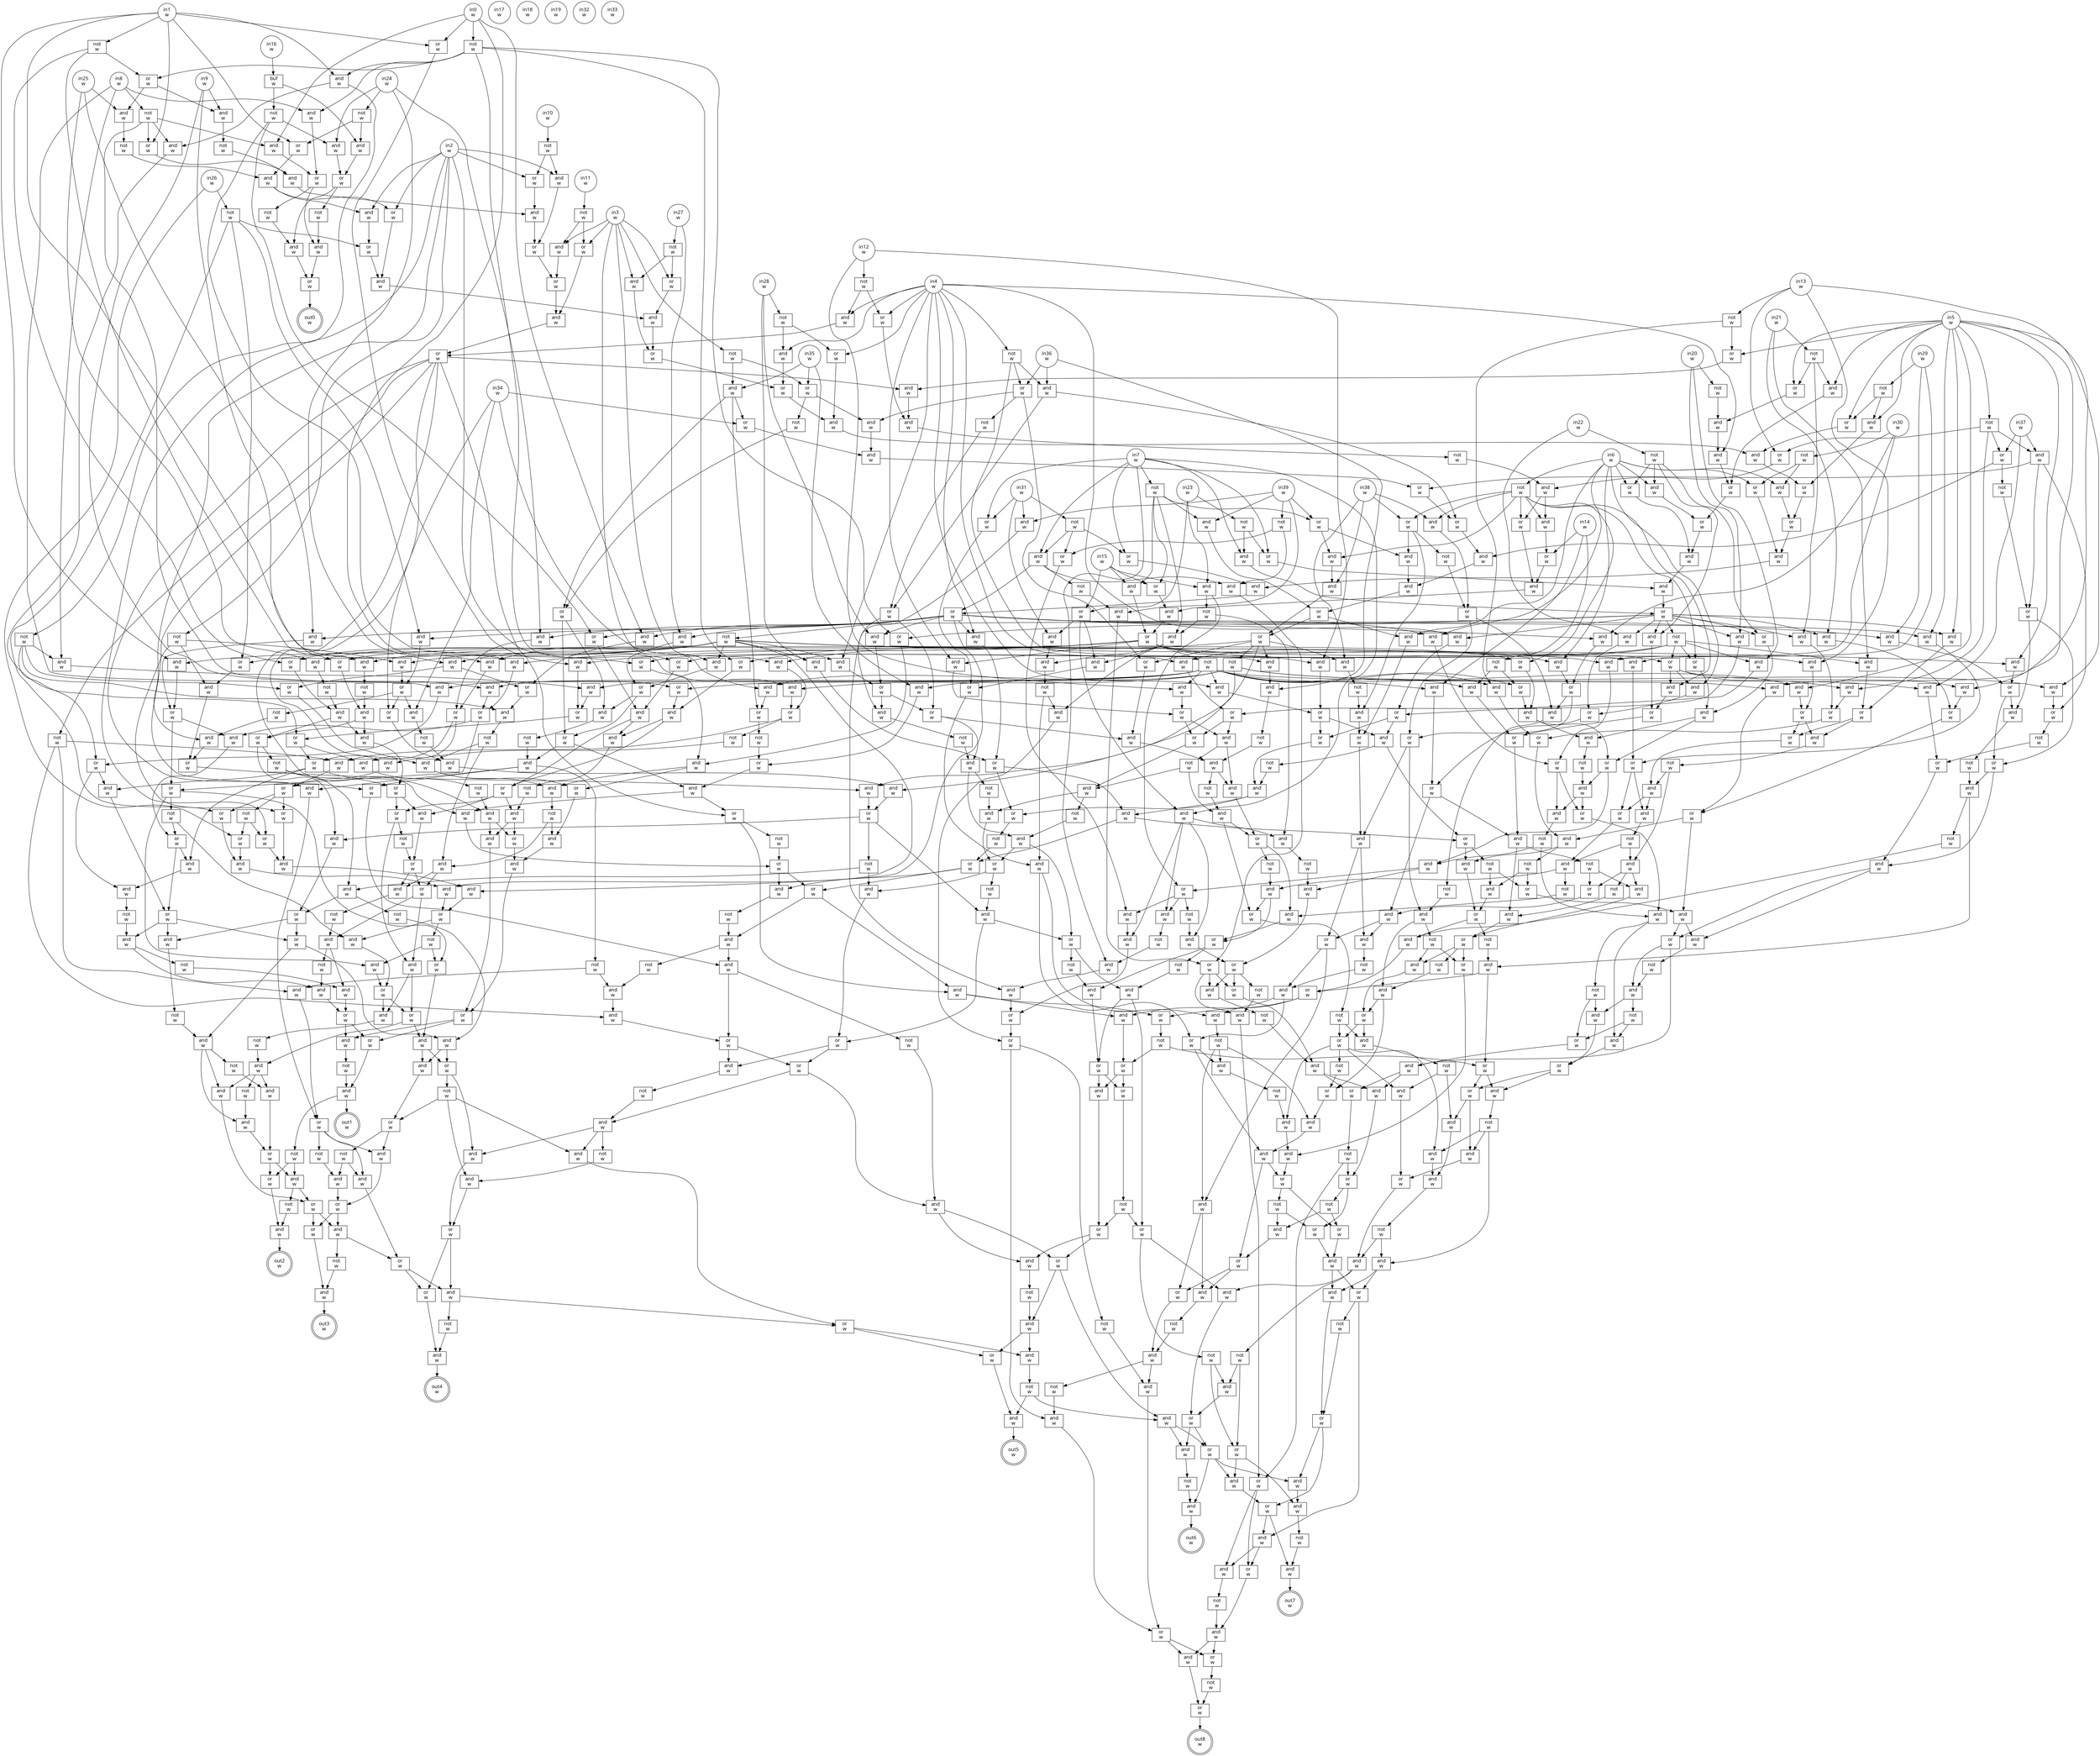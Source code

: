 digraph circuit{
	node [style = filled, fillcolor = white,shape=rect, fontname=geneva]
	g0 [label="in0\nw",shape=circle,fillcolor=white]
	g1 [label="in1\nw",shape=circle,fillcolor=white]
	g2 [label="in2\nw",shape=circle,fillcolor=white]
	g3 [label="in3\nw",shape=circle,fillcolor=white]
	g4 [label="in4\nw",shape=circle,fillcolor=white]
	g5 [label="in5\nw",shape=circle,fillcolor=white]
	g6 [label="in6\nw",shape=circle,fillcolor=white]
	g7 [label="in7\nw",shape=circle,fillcolor=white]
	g8 [label="in8\nw",shape=circle,fillcolor=white]
	g9 [label="in9\nw",shape=circle,fillcolor=white]
	g10 [label="in10\nw",shape=circle,fillcolor=white]
	g11 [label="in11\nw",shape=circle,fillcolor=white]
	g12 [label="in12\nw",shape=circle,fillcolor=white]
	g13 [label="in13\nw",shape=circle,fillcolor=white]
	g14 [label="in14\nw",shape=circle,fillcolor=white]
	g15 [label="in15\nw",shape=circle,fillcolor=white]
	g16 [label="in16\nw",shape=circle,fillcolor=white]
	g17 [label="in17\nw",shape=circle,fillcolor=white]
	g18 [label="in18\nw",shape=circle,fillcolor=white]
	g19 [label="in19\nw",shape=circle,fillcolor=white]
	g20 [label="in20\nw",shape=circle,fillcolor=white]
	g21 [label="in21\nw",shape=circle,fillcolor=white]
	g22 [label="in22\nw",shape=circle,fillcolor=white]
	g23 [label="in23\nw",shape=circle,fillcolor=white]
	g24 [label="in24\nw",shape=circle,fillcolor=white]
	g25 [label="in25\nw",shape=circle,fillcolor=white]
	g26 [label="in26\nw",shape=circle,fillcolor=white]
	g27 [label="in27\nw",shape=circle,fillcolor=white]
	g28 [label="in28\nw",shape=circle,fillcolor=white]
	g29 [label="in29\nw",shape=circle,fillcolor=white]
	g30 [label="in30\nw",shape=circle,fillcolor=white]
	g31 [label="in31\nw",shape=circle,fillcolor=white]
	g32 [label="in32\nw",shape=circle,fillcolor=white]
	g33 [label="in33\nw",shape=circle,fillcolor=white]
	g34 [label="in34\nw",shape=circle,fillcolor=white]
	g35 [label="in35\nw",shape=circle,fillcolor=white]
	g36 [label="in36\nw",shape=circle,fillcolor=white]
	g37 [label="in37\nw",shape=circle,fillcolor=white]
	g38 [label="in38\nw",shape=circle,fillcolor=white]
	g39 [label="in39\nw",shape=circle,fillcolor=white]
	g40 [label="not\nw",fillcolor=white]
	g41 [label="and\nw",fillcolor=white]
	g42 [label="not\nw",fillcolor=white]
	g43 [label="or\nw",fillcolor=white]
	g44 [label="not\nw",fillcolor=white]
	g45 [label="not\nw",fillcolor=white]
	g46 [label="not\nw",fillcolor=white]
	g47 [label="not\nw",fillcolor=white]
	g48 [label="not\nw",fillcolor=white]
	g49 [label="not\nw",fillcolor=white]
	g50 [label="not\nw",fillcolor=white]
	g51 [label="not\nw",fillcolor=white]
	g52 [label="not\nw",fillcolor=white]
	g53 [label="not\nw",fillcolor=white]
	g54 [label="buf\nw",fillcolor=white]
	g55 [label="and\nw",fillcolor=white]
	g56 [label="not\nw",fillcolor=white]
	g57 [label="and\nw",fillcolor=white]
	g58 [label="or\nw",fillcolor=white]
	g59 [label="not\nw",fillcolor=white]
	g60 [label="and\nw",fillcolor=white]
	g61 [label="not\nw",fillcolor=white]
	g62 [label="or\nw",fillcolor=white]
	g63 [label="and\nw",fillcolor=white]
	g64 [label="not\nw",fillcolor=white]
	g65 [label="not\nw",fillcolor=white]
	g66 [label="not\nw",fillcolor=white]
	g67 [label="not\nw",fillcolor=white]
	g68 [label="not\nw",fillcolor=white]
	g69 [label="not\nw",fillcolor=white]
	g70 [label="or\nw",fillcolor=white]
	g71 [label="and\nw",fillcolor=white]
	g72 [label="or\nw",fillcolor=white]
	g73 [label="and\nw",fillcolor=white]
	g74 [label="and\nw",fillcolor=white]
	g75 [label="not\nw",fillcolor=white]
	g76 [label="and\nw",fillcolor=white]
	g77 [label="or\nw",fillcolor=white]
	g78 [label="and\nw",fillcolor=white]
	g79 [label="and\nw",fillcolor=white]
	g80 [label="not\nw",fillcolor=white]
	g81 [label="or\nw",fillcolor=white]
	g82 [label="not\nw",fillcolor=white]
	g83 [label="or\nw",fillcolor=white]
	g84 [label="and\nw",fillcolor=white]
	g85 [label="or\nw",fillcolor=white]
	g86 [label="and\nw",fillcolor=white]
	g87 [label="and\nw",fillcolor=white]
	g88 [label="and\nw",fillcolor=white]
	g89 [label="not\nw",fillcolor=white]
	g90 [label="and\nw",fillcolor=white]
	g91 [label="or\nw",fillcolor=white]
	g92 [label="and\nw",fillcolor=white]
	g93 [label="and\nw",fillcolor=white]
	g94 [label="or\nw",fillcolor=white]
	g95 [label="and\nw",fillcolor=white]
	g96 [label="or\nw",fillcolor=white]
	g97 [label="and\nw",fillcolor=white]
	g98 [label="not\nw",fillcolor=white]
	g99 [label="and\nw",fillcolor=white]
	g100 [label="and\nw",fillcolor=white]
	g101 [label="or\nw",fillcolor=white]
	g102 [label="and\nw",fillcolor=white]
	g103 [label="not\nw",fillcolor=white]
	g104 [label="and\nw",fillcolor=white]
	g105 [label="or\nw",fillcolor=white]
	g106 [label="or\nw",fillcolor=white]
	g107 [label="and\nw",fillcolor=white]
	g108 [label="or\nw",fillcolor=white]
	g109 [label="and\nw",fillcolor=white]
	g110 [label="and\nw",fillcolor=white]
	g111 [label="or\nw",fillcolor=white]
	g112 [label="not\nw",fillcolor=white]
	g113 [label="or\nw",fillcolor=white]
	g114 [label="or\nw",fillcolor=white]
	g115 [label="not\nw",fillcolor=white]
	g116 [label="and\nw",fillcolor=white]
	g117 [label="or\nw",fillcolor=white]
	g118 [label="and\nw",fillcolor=white]
	g119 [label="or\nw",fillcolor=white]
	g120 [label="and\nw",fillcolor=white]
	g121 [label="or\nw",fillcolor=white]
	g122 [label="or\nw",fillcolor=white]
	g123 [label="and\nw",fillcolor=white]
	g124 [label="and\nw",fillcolor=white]
	g125 [label="or\nw",fillcolor=white]
	g126 [label="or\nw",fillcolor=white]
	g127 [label="and\nw",fillcolor=white]
	g128 [label="and\nw",fillcolor=white]
	g129 [label="and\nw",fillcolor=white]
	g130 [label="and\nw",fillcolor=white]
	g131 [label="or\nw",fillcolor=white]
	g132 [label="and\nw",fillcolor=white]
	g133 [label="and\nw",fillcolor=white]
	g134 [label="not\nw",fillcolor=white]
	g135 [label="or\nw",fillcolor=white]
	g136 [label="and\nw",fillcolor=white]
	g137 [label="and\nw",fillcolor=white]
	g138 [label="or\nw",fillcolor=white]
	g139 [label="or\nw",fillcolor=white]
	g140 [label="and\nw",fillcolor=white]
	g141 [label="or\nw",fillcolor=white]
	g142 [label="and\nw",fillcolor=white]
	g143 [label="and\nw",fillcolor=white]
	g144 [label="or\nw",fillcolor=white]
	g145 [label="and\nw",fillcolor=white]
	g146 [label="or\nw",fillcolor=white]
	g147 [label="not\nw",fillcolor=white]
	g148 [label="and\nw",fillcolor=white]
	g149 [label="or\nw",fillcolor=white]
	g150 [label="not\nw",fillcolor=white]
	g151 [label="or\nw",fillcolor=white]
	g152 [label="or\nw",fillcolor=white]
	g153 [label="and\nw",fillcolor=white]
	g154 [label="and\nw",fillcolor=white]
	g155 [label="or\nw",fillcolor=white]
	g156 [label="not\nw",fillcolor=white]
	g157 [label="or\nw",fillcolor=white]
	g158 [label="and\nw",fillcolor=white]
	g159 [label="not\nw",fillcolor=white]
	g160 [label="and\nw",fillcolor=white]
	g161 [label="or\nw",fillcolor=white]
	g162 [label="and\nw",fillcolor=white]
	g163 [label="or\nw",fillcolor=white]
	g164 [label="or\nw",fillcolor=white]
	g165 [label="and\nw",fillcolor=white]
	g166 [label="and\nw",fillcolor=white]
	g167 [label="or\nw",fillcolor=white]
	g168 [label="or\nw",fillcolor=white]
	g169 [label="and\nw",fillcolor=white]
	g170 [label="and\nw",fillcolor=white]
	g171 [label="and\nw",fillcolor=white]
	g172 [label="not\nw",fillcolor=white]
	g173 [label="or\nw",fillcolor=white]
	g174 [label="and\nw",fillcolor=white]
	g175 [label="not\nw",fillcolor=white]
	g176 [label="and\nw",fillcolor=white]
	g177 [label="not\nw",fillcolor=white]
	g178 [label="and\nw",fillcolor=white]
	g179 [label="and\nw",fillcolor=white]
	g180 [label="and\nw",fillcolor=white]
	g181 [label="and\nw",fillcolor=white]
	g182 [label="or\nw",fillcolor=white]
	g183 [label="not\nw",fillcolor=white]
	g184 [label="or\nw",fillcolor=white]
	g185 [label="and\nw",fillcolor=white]
	g186 [label="or\nw",fillcolor=white]
	g187 [label="or\nw",fillcolor=white]
	g188 [label="or\nw",fillcolor=white]
	g189 [label="not\nw",fillcolor=white]
	g190 [label="or\nw",fillcolor=white]
	g191 [label="and\nw",fillcolor=white]
	g192 [label="or\nw",fillcolor=white]
	g193 [label="and\nw",fillcolor=white]
	g194 [label="or\nw",fillcolor=white]
	g195 [label="not\nw",fillcolor=white]
	g196 [label="not\nw",fillcolor=white]
	g197 [label="or\nw",fillcolor=white]
	g198 [label="or\nw",fillcolor=white]
	g199 [label="not\nw",fillcolor=white]
	g200 [label="and\nw",fillcolor=white]
	g201 [label="or\nw",fillcolor=white]
	g202 [label="not\nw",fillcolor=white]
	g203 [label="and\nw",fillcolor=white]
	g204 [label="or\nw",fillcolor=white]
	g205 [label="and\nw",fillcolor=white]
	g206 [label="not\nw",fillcolor=white]
	g207 [label="and\nw",fillcolor=white]
	g208 [label="or\nw",fillcolor=white]
	g209 [label="or\nw",fillcolor=white]
	g210 [label="and\nw",fillcolor=white]
	g211 [label="not\nw",fillcolor=white]
	g212 [label="and\nw",fillcolor=white]
	g213 [label="and\nw",fillcolor=white]
	g214 [label="or\nw",fillcolor=white]
	g215 [label="or\nw",fillcolor=white]
	g216 [label="and\nw",fillcolor=white]
	g217 [label="or\nw",fillcolor=white]
	g218 [label="and\nw",fillcolor=white]
	g219 [label="and\nw",fillcolor=white]
	g220 [label="not\nw",fillcolor=white]
	g221 [label="and\nw",fillcolor=white]
	g222 [label="or\nw",fillcolor=white]
	g223 [label="and\nw",fillcolor=white]
	g224 [label="or\nw",fillcolor=white]
	g225 [label="and\nw",fillcolor=white]
	g226 [label="and\nw",fillcolor=white]
	g227 [label="or\nw",fillcolor=white]
	g228 [label="not\nw",fillcolor=white]
	g229 [label="or\nw",fillcolor=white]
	g230 [label="and\nw",fillcolor=white]
	g231 [label="and\nw",fillcolor=white]
	g232 [label="and\nw",fillcolor=white]
	g233 [label="and\nw",fillcolor=white]
	g234 [label="and\nw",fillcolor=white]
	g235 [label="and\nw",fillcolor=white]
	g236 [label="and\nw",fillcolor=white]
	g237 [label="or\nw",fillcolor=white]
	g238 [label="and\nw",fillcolor=white]
	g239 [label="and\nw",fillcolor=white]
	g240 [label="and\nw",fillcolor=white]
	g241 [label="and\nw",fillcolor=white]
	g242 [label="or\nw",fillcolor=white]
	g243 [label="and\nw",fillcolor=white]
	g244 [label="not\nw",fillcolor=white]
	g245 [label="or\nw",fillcolor=white]
	g246 [label="and\nw",fillcolor=white]
	g247 [label="and\nw",fillcolor=white]
	g248 [label="or\nw",fillcolor=white]
	g249 [label="and\nw",fillcolor=white]
	g250 [label="not\nw",fillcolor=white]
	g251 [label="or\nw",fillcolor=white]
	g252 [label="and\nw",fillcolor=white]
	g253 [label="not\nw",fillcolor=white]
	g254 [label="and\nw",fillcolor=white]
	g255 [label="or\nw",fillcolor=white]
	g256 [label="and\nw",fillcolor=white]
	g257 [label="not\nw",fillcolor=white]
	g258 [label="or\nw",fillcolor=white]
	g259 [label="and\nw",fillcolor=white]
	g260 [label="and\nw",fillcolor=white]
	g261 [label="or\nw",fillcolor=white]
	g262 [label="and\nw",fillcolor=white]
	g263 [label="not\nw",fillcolor=white]
	g264 [label="or\nw",fillcolor=white]
	g265 [label="and\nw",fillcolor=white]
	g266 [label="or\nw",fillcolor=white]
	g267 [label="and\nw",fillcolor=white]
	g268 [label="or\nw",fillcolor=white]
	g269 [label="or\nw",fillcolor=white]
	g270 [label="and\nw",fillcolor=white]
	g271 [label="or\nw",fillcolor=white]
	g272 [label="or\nw",fillcolor=white]
	g273 [label="and\nw",fillcolor=white]
	g274 [label="not\nw",fillcolor=white]
	g275 [label="and\nw",fillcolor=white]
	g276 [label="or\nw",fillcolor=white]
	g277 [label="or\nw",fillcolor=white]
	g278 [label="and\nw",fillcolor=white]
	g279 [label="or\nw",fillcolor=white]
	g280 [label="or\nw",fillcolor=white]
	g281 [label="and\nw",fillcolor=white]
	g282 [label="not\nw",fillcolor=white]
	g283 [label="or\nw",fillcolor=white]
	g284 [label="and\nw",fillcolor=white]
	g285 [label="or\nw",fillcolor=white]
	g286 [label="and\nw",fillcolor=white]
	g287 [label="not\nw",fillcolor=white]
	g288 [label="and\nw",fillcolor=white]
	g289 [label="and\nw",fillcolor=white]
	g290 [label="not\nw",fillcolor=white]
	g291 [label="and\nw",fillcolor=white]
	g292 [label="or\nw",fillcolor=white]
	g293 [label="or\nw",fillcolor=white]
	g294 [label="or\nw",fillcolor=white]
	g295 [label="not\nw",fillcolor=white]
	g296 [label="or\nw",fillcolor=white]
	g297 [label="and\nw",fillcolor=white]
	g298 [label="or\nw",fillcolor=white]
	g299 [label="and\nw",fillcolor=white]
	g300 [label="and\nw",fillcolor=white]
	g301 [label="not\nw",fillcolor=white]
	g302 [label="and\nw",fillcolor=white]
	g303 [label="or\nw",fillcolor=white]
	g304 [label="and\nw",fillcolor=white]
	g305 [label="or\nw",fillcolor=white]
	g306 [label="and\nw",fillcolor=white]
	g307 [label="and\nw",fillcolor=white]
	g308 [label="or\nw",fillcolor=white]
	g309 [label="or\nw",fillcolor=white]
	g310 [label="and\nw",fillcolor=white]
	g311 [label="and\nw",fillcolor=white]
	g312 [label="or\nw",fillcolor=white]
	g313 [label="or\nw",fillcolor=white]
	g314 [label="and\nw",fillcolor=white]
	g315 [label="and\nw",fillcolor=white]
	g316 [label="or\nw",fillcolor=white]
	g317 [label="not\nw",fillcolor=white]
	g318 [label="and\nw",fillcolor=white]
	g319 [label="and\nw",fillcolor=white]
	g320 [label="and\nw",fillcolor=white]
	g321 [label="or\nw",fillcolor=white]
	g322 [label="and\nw",fillcolor=white]
	g323 [label="not\nw",fillcolor=white]
	g324 [label="and\nw",fillcolor=white]
	g325 [label="or\nw",fillcolor=white]
	g326 [label="not\nw",fillcolor=white]
	g327 [label="and\nw",fillcolor=white]
	g328 [label="or\nw",fillcolor=white]
	g329 [label="and\nw",fillcolor=white]
	g330 [label="and\nw",fillcolor=white]
	g331 [label="or\nw",fillcolor=white]
	g332 [label="and\nw",fillcolor=white]
	g333 [label="and\nw",fillcolor=white]
	g334 [label="and\nw",fillcolor=white]
	g335 [label="and\nw",fillcolor=white]
	g336 [label="and\nw",fillcolor=white]
	g337 [label="and\nw",fillcolor=white]
	g338 [label="and\nw",fillcolor=white]
	g339 [label="and\nw",fillcolor=white]
	g340 [label="and\nw",fillcolor=white]
	g341 [label="or\nw",fillcolor=white]
	g342 [label="and\nw",fillcolor=white]
	g343 [label="or\nw",fillcolor=white]
	g344 [label="and\nw",fillcolor=white]
	g345 [label="or\nw",fillcolor=white]
	g346 [label="and\nw",fillcolor=white]
	g347 [label="or\nw",fillcolor=white]
	g348 [label="not\nw",fillcolor=white]
	g349 [label="or\nw",fillcolor=white]
	g350 [label="and\nw",fillcolor=white]
	g351 [label="or\nw",fillcolor=white]
	g352 [label="and\nw",fillcolor=white]
	g353 [label="not\nw",fillcolor=white]
	g354 [label="and\nw",fillcolor=white]
	g355 [label="or\nw",fillcolor=white]
	g356 [label="or\nw",fillcolor=white]
	g357 [label="and\nw",fillcolor=white]
	g358 [label="or\nw",fillcolor=white]
	g359 [label="or\nw",fillcolor=white]
	g360 [label="and\nw",fillcolor=white]
	g361 [label="not\nw",fillcolor=white]
	g362 [label="and\nw",fillcolor=white]
	g363 [label="and\nw",fillcolor=white]
	g364 [label="not\nw",fillcolor=white]
	g365 [label="and\nw",fillcolor=white]
	g366 [label="or\nw",fillcolor=white]
	g367 [label="and\nw",fillcolor=white]
	g368 [label="or\nw",fillcolor=white]
	g369 [label="and\nw",fillcolor=white]
	g370 [label="not\nw",fillcolor=white]
	g371 [label="and\nw",fillcolor=white]
	g372 [label="or\nw",fillcolor=white]
	g373 [label="not\nw",fillcolor=white]
	g374 [label="and\nw",fillcolor=white]
	g375 [label="or\nw",fillcolor=white]
	g376 [label="and\nw",fillcolor=white]
	g377 [label="not\nw",fillcolor=white]
	g378 [label="or\nw",fillcolor=white]
	g379 [label="and\nw",fillcolor=white]
	g380 [label="and\nw",fillcolor=white]
	g381 [label="or\nw",fillcolor=white]
	g382 [label="not\nw",fillcolor=white]
	g383 [label="and\nw",fillcolor=white]
	g384 [label="or\nw",fillcolor=white]
	g385 [label="not\nw",fillcolor=white]
	g386 [label="and\nw",fillcolor=white]
	g387 [label="and\nw",fillcolor=white]
	g388 [label="or\nw",fillcolor=white]
	g389 [label="not\nw",fillcolor=white]
	g390 [label="or\nw",fillcolor=white]
	g391 [label="and\nw",fillcolor=white]
	g392 [label="or\nw",fillcolor=white]
	g393 [label="and\nw",fillcolor=white]
	g394 [label="not\nw",fillcolor=white]
	g395 [label="or\nw",fillcolor=white]
	g396 [label="and\nw",fillcolor=white]
	g397 [label="and\nw",fillcolor=white]
	g398 [label="not\nw",fillcolor=white]
	g399 [label="and\nw",fillcolor=white]
	g400 [label="or\nw",fillcolor=white]
	g401 [label="and\nw",fillcolor=white]
	g402 [label="not\nw",fillcolor=white]
	g403 [label="and\nw",fillcolor=white]
	g404 [label="or\nw",fillcolor=white]
	g405 [label="or\nw",fillcolor=white]
	g406 [label="not\nw",fillcolor=white]
	g407 [label="and\nw",fillcolor=white]
	g408 [label="and\nw",fillcolor=white]
	g409 [label="and\nw",fillcolor=white]
	g410 [label="not\nw",fillcolor=white]
	g411 [label="and\nw",fillcolor=white]
	g412 [label="or\nw",fillcolor=white]
	g413 [label="not\nw",fillcolor=white]
	g414 [label="and\nw",fillcolor=white]
	g415 [label="or\nw",fillcolor=white]
	g416 [label="and\nw",fillcolor=white]
	g417 [label="or\nw",fillcolor=white]
	g418 [label="and\nw",fillcolor=white]
	g419 [label="not\nw",fillcolor=white]
	g420 [label="and\nw",fillcolor=white]
	g421 [label="or\nw",fillcolor=white]
	g422 [label="not\nw",fillcolor=white]
	g423 [label="or\nw",fillcolor=white]
	g424 [label="and\nw",fillcolor=white]
	g425 [label="or\nw",fillcolor=white]
	g426 [label="not\nw",fillcolor=white]
	g427 [label="or\nw",fillcolor=white]
	g428 [label="or\nw",fillcolor=white]
	g429 [label="and\nw",fillcolor=white]
	g430 [label="and\nw",fillcolor=white]
	g431 [label="not\nw",fillcolor=white]
	g432 [label="and\nw",fillcolor=white]
	g433 [label="and\nw",fillcolor=white]
	g434 [label="not\nw",fillcolor=white]
	g435 [label="not\nw",fillcolor=white]
	g436 [label="and\nw",fillcolor=white]
	g437 [label="and\nw",fillcolor=white]
	g438 [label="or\nw",fillcolor=white]
	g439 [label="and\nw",fillcolor=white]
	g440 [label="not\nw",fillcolor=white]
	g441 [label="or\nw",fillcolor=white]
	g442 [label="and\nw",fillcolor=white]
	g443 [label="not\nw",fillcolor=white]
	g444 [label="and\nw",fillcolor=white]
	g445 [label="and\nw",fillcolor=white]
	g446 [label="or\nw",fillcolor=white]
	g447 [label="and\nw",fillcolor=white]
	g448 [label="not\nw",fillcolor=white]
	g449 [label="and\nw",fillcolor=white]
	g450 [label="and\nw",fillcolor=white]
	g451 [label="or\nw",fillcolor=white]
	g452 [label="and\nw",fillcolor=white]
	g453 [label="not\nw",fillcolor=white]
	g454 [label="and\nw",fillcolor=white]
	g455 [label="or\nw",fillcolor=white]
	g456 [label="not\nw",fillcolor=white]
	g457 [label="or\nw",fillcolor=white]
	g458 [label="and\nw",fillcolor=white]
	g459 [label="and\nw",fillcolor=white]
	g460 [label="or\nw",fillcolor=white]
	g461 [label="not\nw",fillcolor=white]
	g462 [label="not\nw",fillcolor=white]
	g463 [label="and\nw",fillcolor=white]
	g464 [label="or\nw",fillcolor=white]
	g465 [label="and\nw",fillcolor=white]
	g466 [label="not\nw",fillcolor=white]
	g467 [label="and\nw",fillcolor=white]
	g468 [label="or\nw",fillcolor=white]
	g469 [label="and\nw",fillcolor=white]
	g470 [label="or\nw",fillcolor=white]
	g471 [label="and\nw",fillcolor=white]
	g472 [label="not\nw",fillcolor=white]
	g473 [label="or\nw",fillcolor=white]
	g474 [label="and\nw",fillcolor=white]
	g475 [label="and\nw",fillcolor=white]
	g476 [label="not\nw",fillcolor=white]
	g477 [label="and\nw",fillcolor=white]
	g478 [label="or\nw",fillcolor=white]
	g479 [label="and\nw",fillcolor=white]
	g480 [label="or\nw",fillcolor=white]
	g481 [label="not\nw",fillcolor=white]
	g482 [label="or\nw",fillcolor=white]
	g483 [label="and\nw",fillcolor=white]
	g484 [label="or\nw",fillcolor=white]
	g485 [label="not\nw",fillcolor=white]
	g486 [label="or\nw",fillcolor=white]
	g487 [label="and\nw",fillcolor=white]
	g488 [label="not\nw",fillcolor=white]
	g489 [label="or\nw",fillcolor=white]
	g490 [label="and\nw",fillcolor=white]
	g491 [label="or\nw",fillcolor=white]
	g492 [label="not\nw",fillcolor=white]
	g493 [label="or\nw",fillcolor=white]
	g494 [label="and\nw",fillcolor=white]
	g495 [label="or\nw",fillcolor=white]
	g496 [label="and\nw",fillcolor=white]
	g497 [label="not\nw",fillcolor=white]
	g498 [label="and\nw",fillcolor=white]
	g499 [label="not\nw",fillcolor=white]
	g500 [label="and\nw",fillcolor=white]
	g501 [label="or\nw",fillcolor=white]
	g502 [label="and\nw",fillcolor=white]
	g503 [label="not\nw",fillcolor=white]
	g504 [label="and\nw",fillcolor=white]
	g505 [label="and\nw",fillcolor=white]
	g506 [label="or\nw",fillcolor=white]
	g507 [label="and\nw",fillcolor=white]
	g508 [label="and\nw",fillcolor=white]
	g509 [label="and\nw",fillcolor=white]
	g510 [label="not\nw",fillcolor=white]
	g511 [label="and\nw",fillcolor=white]
	g512 [label="and\nw",fillcolor=white]
	g513 [label="or\nw",fillcolor=white]
	g514 [label="or\nw",fillcolor=white]
	g515 [label="not\nw",fillcolor=white]
	g516 [label="not\nw",fillcolor=white]
	g517 [label="and\nw",fillcolor=white]
	g518 [label="or\nw",fillcolor=white]
	g519 [label="or\nw",fillcolor=white]
	g520 [label="and\nw",fillcolor=white]
	g521 [label="not\nw",fillcolor=white]
	g522 [label="and\nw",fillcolor=white]
	g523 [label="not\nw",fillcolor=white]
	g524 [label="and\nw",fillcolor=white]
	g525 [label="or\nw",fillcolor=white]
	g526 [label="and\nw",fillcolor=white]
	g527 [label="and\nw",fillcolor=white]
	g528 [label="not\nw",fillcolor=white]
	g529 [label="and\nw",fillcolor=white]
	g530 [label="or\nw",fillcolor=white]
	g531 [label="and\nw",fillcolor=white]
	g532 [label="not\nw",fillcolor=white]
	g533 [label="or\nw",fillcolor=white]
	g534 [label="and\nw",fillcolor=white]
	g535 [label="or\nw",fillcolor=white]
	g536 [label="and\nw",fillcolor=white]
	g537 [label="or\nw",fillcolor=white]
	g538 [label="not\nw",fillcolor=white]
	g539 [label="or\nw",fillcolor=white]
	g540 [label="and\nw",fillcolor=white]
	g541 [label="or\nw",fillcolor=white]
	g542 [label="not\nw",fillcolor=white]
	g543 [label="and\nw",fillcolor=white]
	g544 [label="or\nw",fillcolor=white]
	g545 [label="and\nw",fillcolor=white]
	g546 [label="not\nw",fillcolor=white]
	g547 [label="or\nw",fillcolor=white]
	g548 [label="and\nw",fillcolor=white]
	g549 [label="and\nw",fillcolor=white]
	g550 [label="not\nw",fillcolor=white]
	g551 [label="and\nw",fillcolor=white]
	g552 [label="or\nw",fillcolor=white]
	g553 [label="or\nw",fillcolor=white]
	g554 [label="and\nw",fillcolor=white]
	g555 [label="not\nw",fillcolor=white]
	g556 [label="or\nw",fillcolor=white]
	g557 [label="and\nw",fillcolor=white]
	g558 [label="not\nw",fillcolor=white]
	g559 [label="and\nw",fillcolor=white]
	g560 [label="or\nw",fillcolor=white]
	g561 [label="and\nw",fillcolor=white]
	g562 [label="and\nw",fillcolor=white]
	g563 [label="not\nw",fillcolor=white]
	g564 [label="and\nw",fillcolor=white]
	g565 [label="and\nw",fillcolor=white]
	g566 [label="not\nw",fillcolor=white]
	g567 [label="and\nw",fillcolor=white]
	g568 [label="or\nw",fillcolor=white]
	g569 [label="or\nw",fillcolor=white]
	g570 [label="and\nw",fillcolor=white]
	g571 [label="or\nw",fillcolor=white]
	g572 [label="and\nw",fillcolor=white]
	g573 [label="or\nw",fillcolor=white]
	g574 [label="and\nw",fillcolor=white]
	g575 [label="not\nw",fillcolor=white]
	g576 [label="and\nw",fillcolor=white]
	g577 [label="or\nw",fillcolor=white]
	g578 [label="and\nw",fillcolor=white]
	g579 [label="not\nw",fillcolor=white]
	g580 [label="and\nw",fillcolor=white]
	g581 [label="and\nw",fillcolor=white]
	g582 [label="and\nw",fillcolor=white]
	g583 [label="not\nw",fillcolor=white]
	g584 [label="and\nw",fillcolor=white]
	g585 [label="and\nw",fillcolor=white]
	g586 [label="or\nw",fillcolor=white]
	g587 [label="or\nw",fillcolor=white]
	g588 [label="not\nw",fillcolor=white]
	g589 [label="or\nw",fillcolor=white]
	g590 [label="and\nw",fillcolor=white]
	g591 [label="and\nw",fillcolor=white]
	g592 [label="or\nw",fillcolor=white]
	g593 [label="not\nw",fillcolor=white]
	g594 [label="or\nw",fillcolor=white]
	g595 [label="and\nw",fillcolor=white]
	g596 [label="or\nw",fillcolor=white]
	g597 [label="and\nw",fillcolor=white]
	g598 [label="and\nw",fillcolor=white]
	g599 [label="not\nw",fillcolor=white]
	g600 [label="or\nw",fillcolor=white]
	g601 [label="and\nw",fillcolor=white]
	g602 [label="and\nw",fillcolor=white]
	g603 [label="not\nw",fillcolor=white]
	g604 [label="and\nw",fillcolor=white]
	g605 [label="or\nw",fillcolor=white]
	g606 [label="or\nw",fillcolor=white]
	g607 [label="and\nw",fillcolor=white]
	g608 [label="or\nw",fillcolor=white]
	g609 [label="and\nw",fillcolor=white]
	g610 [label="or\nw",fillcolor=white]
	g611 [label="and\nw",fillcolor=white]
	g612 [label="or\nw",fillcolor=white]
	g613 [label="not\nw",fillcolor=white]
	g614 [label="or\nw",fillcolor=white]
	g615 [label="and\nw",fillcolor=white]
	g616 [label="not\nw",fillcolor=white]
	g617 [label="and\nw",fillcolor=white]
	g618 [label="and\nw",fillcolor=white]
	g619 [label="and\nw",fillcolor=white]
	g620 [label="not\nw",fillcolor=white]
	g621 [label="and\nw",fillcolor=white]
	g622 [label="and\nw",fillcolor=white]
	g623 [label="or\nw",fillcolor=white]
	g624 [label="or\nw",fillcolor=white]
	g625 [label="and\nw",fillcolor=white]
	g626 [label="not\nw",fillcolor=white]
	g627 [label="or\nw",fillcolor=white]
	g628 [label="and\nw",fillcolor=white]
	g629 [label="and\nw",fillcolor=white]
	g630 [label="or\nw",fillcolor=white]
	g631 [label="and\nw",fillcolor=white]
	g632 [label="and\nw",fillcolor=white]
	g633 [label="not\nw",fillcolor=white]
	g634 [label="or\nw",fillcolor=white]
	g635 [label="and\nw",fillcolor=white]
	g636 [label="or\nw",fillcolor=white]
	g637 [label="and\nw",fillcolor=white]
	g638 [label="or\nw",fillcolor=white]
	g639 [label="and\nw",fillcolor=white]
	g640 [label="not\nw",fillcolor=white]
	g641 [label="or\nw",fillcolor=white]
	g642 [label="and\nw",fillcolor=white]
	g643 [label="not\nw",fillcolor=white]
	g644 [label="and\nw",fillcolor=white]
	g645 [label="and\nw",fillcolor=white]
	g646 [label="not\nw",fillcolor=white]
	g647 [label="and\nw",fillcolor=white]
	g648 [label="not\nw",fillcolor=white]
	g649 [label="or\nw",fillcolor=white]
	g650 [label="and\nw",fillcolor=white]
	g651 [label="or\nw",fillcolor=white]
	g652 [label="and\nw",fillcolor=white]
	g653 [label="not\nw",fillcolor=white]
	g654 [label="and\nw",fillcolor=white]
	g655 [label="and\nw",fillcolor=white]
	g656 [label="or\nw",fillcolor=white]
	g657 [label="and\nw",fillcolor=white]
	g658 [label="and\nw",fillcolor=white]
	g659 [label="not\nw",fillcolor=white]
	g660 [label="or\nw",fillcolor=white]
	g661 [label="and\nw",fillcolor=white]
	g662 [label="and\nw",fillcolor=white]
	g663 [label="not\nw",fillcolor=white]
	g664 [label="and\nw",fillcolor=white]
	g665 [label="or\nw",fillcolor=white]
	g666 [label="or\nw",fillcolor=white]
	g667 [label="and\nw",fillcolor=white]
	g668 [label="not\nw",fillcolor=white]
	g669 [label="and\nw",fillcolor=white]
	g670 [label="not\nw",fillcolor=white]
	g671 [label="and\nw",fillcolor=white]
	g672 [label="and\nw",fillcolor=white]
	g673 [label="not\nw",fillcolor=white]
	g674 [label="or\nw",fillcolor=white]
	g675 [label="and\nw",fillcolor=white]
	g676 [label="and\nw",fillcolor=white]
	g677 [label="and\nw",fillcolor=white]
	g678 [label="not\nw",fillcolor=white]
	g679 [label="and\nw",fillcolor=white]
	g680 [label="or\nw",fillcolor=white]
	g681 [label="or\nw",fillcolor=white]
	g682 [label="and\nw",fillcolor=white]
	g683 [label="or\nw",fillcolor=white]
	g684 [label="not\nw",fillcolor=white]
	g685 [label="and\nw",fillcolor=white]
	g686 [label="and\nw",fillcolor=white]
	g687 [label="and\nw",fillcolor=white]
	g688 [label="or\nw",fillcolor=white]
	g689 [label="and\nw",fillcolor=white]
	g690 [label="not\nw",fillcolor=white]
	g691 [label="or\nw",fillcolor=white]
	g692 [label="and\nw",fillcolor=white]
	g693 [label="not\nw",fillcolor=white]
	g694 [label="and\nw",fillcolor=white]
	g695 [label="or\nw",fillcolor=white]
	g696 [label="or\nw",fillcolor=white]
	g697 [label="and\nw",fillcolor=white]
	g698 [label="not\nw",fillcolor=white]
	g699 [label="and\nw",fillcolor=white]
	g700 [label="and\nw",fillcolor=white]
	g701 [label="or\nw",fillcolor=white]
	g702 [label="and\nw",fillcolor=white]
	g703 [label="or\nw",fillcolor=white]
	g704 [label="or\nw",fillcolor=white]
	g705 [label="and\nw",fillcolor=white]
	g706 [label="not\nw",fillcolor=white]
	g707 [label="and\nw",fillcolor=white]
	g708 [label="and\nw",fillcolor=white]
	g709 [label="or\nw",fillcolor=white]
	g710 [label="and\nw",fillcolor=white]
	g711 [label="not\nw",fillcolor=white]
	g712 [label="and\nw",fillcolor=white]
	g713 [label="and\nw",fillcolor=white]
	g714 [label="not\nw",fillcolor=white]
	g715 [label="or\nw",fillcolor=white]
	g716 [label="and\nw",fillcolor=white]
	g717 [label="and\nw",fillcolor=white]
	g718 [label="and\nw",fillcolor=white]
	g719 [label="not\nw",fillcolor=white]
	g720 [label="and\nw",fillcolor=white]
	g721 [label="or\nw",fillcolor=white]
	g722 [label="and\nw",fillcolor=white]
	g723 [label="and\nw",fillcolor=white]
	g724 [label="and\nw",fillcolor=white]
	g725 [label="not\nw",fillcolor=white]
	g726 [label="or\nw",fillcolor=white]
	g727 [label="and\nw",fillcolor=white]
	g728 [label="and\nw",fillcolor=white]
	g729 [label="or\nw",fillcolor=white]
	g730 [label="not\nw",fillcolor=white]
	g731 [label="or\nw",fillcolor=white]
	g732 [label="or\nw",fillcolor=white]
	g733 [label="and\nw",fillcolor=white]
	g734 [label="out0\nw",shape=doublecircle,fillcolor=white]
	g735 [label="out1\nw",shape=doublecircle,fillcolor=white]
	g736 [label="out2\nw",shape=doublecircle,fillcolor=white]
	g737 [label="out3\nw",shape=doublecircle,fillcolor=white]
	g738 [label="out4\nw",shape=doublecircle,fillcolor=white]
	g739 [label="out5\nw",shape=doublecircle,fillcolor=white]
	g740 [label="out6\nw",shape=doublecircle,fillcolor=white]
	g741 [label="out7\nw",shape=doublecircle,fillcolor=white]
	g742 [label="out8\nw",shape=doublecircle,fillcolor=white]
	edge [fontname=Geneva,fontcolor=forestgreen]
	g0->g200
	g0->g201
	g0->g202
	g0->g318
	g0->g342
	g1->g197
	g1->g198
	g1->g199
	g1->g201
	g1->g241
	g1->g320
	g1->g618
	g2->g191
	g2->g192
	g2->g193
	g2->g196
	g2->g296
	g2->g303
	g2->g304
	g2->g365
	g3->g152
	g3->g153
	g3->g154
	g3->g155
	g3->g156
	g3->g179
	g3->g333
	g4->g118
	g4->g119
	g4->g120
	g4->g141
	g4->g142
	g4->g143
	g4->g145
	g4->g147
	g4->g233
	g4->g247
	g4->g334
	g4->g414
	g5->g106
	g5->g107
	g5->g108
	g5->g110
	g5->g111
	g5->g112
	g5->g128
	g5->g181
	g5->g234
	g5->g270
	g5->g337
	g5->g445
	g6->g94
	g6->g95
	g6->g96
	g6->g97
	g6->g98
	g6->g185
	g6->g278
	g6->g339
	g6->g500
	g7->g70
	g7->g71
	g7->g72
	g7->g73
	g7->g78
	g7->g81
	g7->g82
	g7->g511
	g8->g69
	g8->g203
	g8->g230
	g8->g621
	g9->g210
	g9->g231
	g9->g243
	g10->g68
	g11->g67
	g12->g66
	g12->g232
	g12->g254
	g13->g65
	g13->g113
	g13->g236
	g13->g260
	g14->g64
	g14->g224
	g14->g239
	g15->g60
	g15->g62
	g15->g83
	g15->g84
	g16->g54
	g20->g53
	g20->g127
	g20->g136
	g21->g52
	g21->g130
	g21->g137
	g22->g51
	g22->g133
	g23->g50
	g23->g60
	g23->g62
	g24->g49
	g24->g57
	g24->g319
	g24->g340
	g25->g300
	g25->g322
	g25->g344
	g26->g48
	g26->g298
	g27->g47
	g27->g374
	g28->g46
	g28->g335
	g28->g391
	g29->g45
	g29->g336
	g29->g469
	g30->g44
	g30->g338
	g30->g543
	g31->g41
	g31->g42
	g31->g63
	g31->g81
	g34->g161
	g34->g169
	g34->g359
	g34->g360
	g35->g157
	g35->g160
	g35->g178
	g36->g148
	g36->g149
	g36->g171
	g37->g114
	g37->g116
	g37->g180
	g38->g100
	g38->g101
	g38->g104
	g38->g174
	g39->g40
	g39->g41
	g39->g76
	g39->g85
	g39->g86
	g40->g43
	g40->g74
	g41->g512
	g42->g43
	g42->g72
	g42->g73
	g43->g507
	g44->g96
	g44->g97
	g45->g110
	g45->g111
	g46->g141
	g46->g142
	g47->g154
	g47->g155
	g48->g294
	g48->g305
	g48->g331
	g48->g357
	g49->g55
	g49->g198
	g50->g70
	g50->g71
	g51->g94
	g51->g95
	g51->g131
	g51->g132
	g52->g107
	g52->g108
	g52->g129
	g53->g109
	g54->g55
	g54->g56
	g55->g58
	g56->g57
	g56->g126
	g56->g135
	g57->g58
	g58->g59
	g58->g207
	g59->g205
	g60->g61
	g60->g506
	g61->g79
	g61->g87
	g62->g63
	g62->g78
	g62->g90
	g63->g88
	g64->g237
	g64->g238
	g65->g106
	g65->g235
	g66->g118
	g66->g119
	g67->g152
	g67->g153
	g68->g191
	g68->g192
	g69->g197
	g69->g200
	g69->g229
	g69->g619
	g70->g124
	g71->g125
	g72->g315
	g73->g74
	g73->g75
	g73->g316
	g74->g77
	g75->g76
	g76->g77
	g77->g519
	g77->g520
	g77->g524
	g78->g79
	g78->g508
	g78->g509
	g78->g517
	g79->g80
	g80->g505
	g81->g91
	g82->g83
	g82->g84
	g82->g85
	g82->g86
	g82->g87
	g83->g226
	g84->g227
	g85->g99
	g85->g102
	g86->g167
	g87->g88
	g87->g90
	g87->g93
	g88->g89
	g89->g92
	g89->g93
	g90->g91
	g91->g92
	g92->g577
	g92->g578
	g93->g514
	g94->g123
	g95->g122
	g96->g314
	g97->g313
	g98->g99
	g98->g101
	g98->g104
	g98->g139
	g98->g222
	g98->g223
	g98->g275
	g98->g283
	g99->g100
	g100->g168
	g101->g102
	g101->g103
	g101->g176
	g102->g166
	g103->g105
	g104->g105
	g105->g545
	g105->g547
	g106->g218
	g107->g121
	g108->g109
	g109->g120
	g110->g312
	g111->g311
	g112->g113
	g112->g114
	g112->g116
	g112->g267
	g113->g221
	g114->g115
	g114->g165
	g115->g117
	g116->g117
	g116->g163
	g116->g182
	g117->g471
	g117->g473
	g118->g217
	g119->g219
	g120->g121
	g121->g122
	g122->g123
	g123->g124
	g124->g125
	g125->g126
	g125->g127
	g125->g128
	g125->g129
	g125->g130
	g125->g131
	g125->g132
	g125->g133
	g125->g134
	g125->g145
	g125->g649
	g126->g609
	g127->g144
	g128->g138
	g129->g268
	g130->g271
	g131->g140
	g132->g276
	g133->g279
	g134->g135
	g134->g136
	g134->g137
	g134->g139
	g134->g143
	g134->g266
	g134->g608
	g135->g650
	g136->g146
	g137->g138
	g138->g262
	g138->g264
	g139->g140
	g140->g285
	g140->g286
	g141->g310
	g142->g309
	g143->g144
	g144->g249
	g144->g251
	g145->g146
	g146->g256
	g146->g258
	g147->g148
	g147->g149
	g147->g170
	g148->g151
	g148->g164
	g149->g150
	g149->g158
	g149->g173
	g150->g151
	g151->g393
	g151->g395
	g152->g216
	g153->g215
	g154->g308
	g155->g307
	g156->g157
	g156->g160
	g157->g158
	g157->g159
	g158->g162
	g159->g187
	g160->g161
	g160->g187
	g160->g188
	g161->g162
	g162->g163
	g163->g164
	g164->g165
	g165->g166
	g166->g167
	g167->g168
	g167->g185
	g168->g169
	g168->g170
	g168->g173
	g168->g174
	g168->g177
	g168->g367
	g169->g194
	g170->g171
	g171->g172
	g172->g408
	g173->g407
	g174->g175
	g175->g176
	g176->g186
	g177->g178
	g177->g179
	g177->g180
	g177->g181
	g177->g193
	g177->g363
	g178->g190
	g179->g188
	g180->g184
	g181->g182
	g182->g183
	g183->g184
	g184->g494
	g185->g186
	g186->g572
	g187->g376
	g187->g378
	g188->g189
	g189->g190
	g190->g386
	g191->g214
	g192->g213
	g193->g194
	g194->g195
	g194->g291
	g195->g289
	g196->g293
	g196->g330
	g196->g332
	g197->g212
	g198->g302
	g199->g209
	g199->g245
	g199->g321
	g200->g204
	g201->g240
	g202->g203
	g202->g209
	g202->g606
	g202->g608
	g202->g618
	g202->g649
	g203->g204
	g204->g205
	g204->g206
	g205->g208
	g206->g207
	g207->g208
	g208->g734
	g209->g210
	g209->g300
	g210->g211
	g211->g212
	g212->g213
	g213->g214
	g214->g215
	g215->g216
	g216->g217
	g217->g218
	g217->g289
	g217->g290
	g217->g380
	g217->g381
	g217->g387
	g217->g388
	g218->g219
	g219->g220
	g220->g221
	g221->g222
	g221->g223
	g222->g225
	g223->g224
	g224->g225
	g225->g226
	g226->g227
	g227->g228
	g227->g240
	g227->g241
	g227->g243
	g227->g245
	g227->g247
	g227->g254
	g227->g260
	g227->g266
	g227->g283
	g227->g606
	g228->g229
	g228->g230
	g228->g231
	g228->g232
	g228->g233
	g228->g234
	g228->g235
	g228->g236
	g228->g237
	g228->g238
	g228->g239
	g228->g622
	g229->g607
	g230->g636
	g231->g242
	g232->g248
	g233->g255
	g234->g261
	g235->g269
	g236->g272
	g237->g284
	g238->g277
	g239->g280
	g240->g623
	g241->g242
	g242->g346
	g242->g347
	g243->g244
	g244->g246
	g245->g246
	g246->g325
	g246->g327
	g247->g248
	g248->g249
	g248->g251
	g249->g250
	g249->g409
	g250->g252
	g250->g411
	g251->g252
	g252->g253
	g252->g399
	g253->g397
	g254->g255
	g255->g256
	g255->g258
	g256->g257
	g256->g417
	g257->g259
	g258->g259
	g259->g416
	g259->g425
	g260->g261
	g261->g262
	g261->g264
	g262->g263
	g263->g265
	g263->g449
	g264->g265
	g265->g447
	g265->g457
	g266->g267
	g266->g270
	g266->g275
	g266->g278
	g267->g268
	g268->g269
	g269->g273
	g270->g271
	g271->g272
	g272->g273
	g272->g424
	g273->g274
	g273->g418
	g274->g420
	g274->g423
	g275->g276
	g276->g277
	g277->g281
	g278->g279
	g279->g280
	g280->g281
	g280->g452
	g281->g282
	g281->g454
	g282->g450
	g282->g451
	g283->g284
	g284->g285
	g284->g286
	g285->g288
	g285->g504
	g286->g287
	g287->g288
	g288->g502
	g288->g525
	g289->g292
	g290->g291
	g290->g383
	g290->g437
	g291->g292
	g292->g293
	g292->g294
	g292->g295
	g293->g297
	g294->g299
	g295->g296
	g295->g298
	g296->g297
	g297->g350
	g298->g299
	g299->g329
	g300->g301
	g301->g302
	g302->g303
	g302->g304
	g303->g306
	g304->g305
	g305->g306
	g306->g307
	g307->g308
	g308->g309
	g309->g310
	g310->g311
	g311->g312
	g312->g313
	g313->g314
	g314->g315
	g315->g316
	g316->g317
	g316->g340
	g316->g342
	g316->g344
	g316->g350
	g316->g357
	g316->g374
	g316->g391
	g316->g414
	g316->g445
	g316->g469
	g316->g500
	g316->g543
	g317->g318
	g317->g319
	g317->g320
	g317->g321
	g317->g322
	g317->g329
	g317->g330
	g317->g331
	g317->g333
	g317->g334
	g317->g335
	g317->g336
	g317->g337
	g317->g338
	g317->g339
	g318->g341
	g319->g343
	g319->g634
	g320->g345
	g321->g324
	g322->g323
	g323->g324
	g324->g325
	g324->g327
	g325->g326
	g325->g369
	g326->g328
	g326->g371
	g327->g328
	g328->g611
	g328->g612
	g329->g351
	g330->g358
	g331->g332
	g332->g366
	g333->g375
	g334->g392
	g335->g415
	g336->g446
	g337->g470
	g338->g501
	g339->g544
	g340->g341
	g341->g625
	g341->g627
	g342->g343
	g343->g632
	g344->g345
	g345->g346
	g345->g347
	g346->g349
	g347->g348
	g347->g354
	g347->g356
	g348->g349
	g348->g352
	g349->g631
	g349->g638
	g350->g351
	g351->g352
	g351->g353
	g352->g355
	g353->g354
	g353->g356
	g354->g355
	g355->g672
	g355->g674
	g356->g686
	g357->g358
	g358->g359
	g358->g360
	g358->g364
	g359->g362
	g360->g361
	g361->g362
	g362->g363
	g363->g368
	g364->g365
	g365->g366
	g366->g367
	g367->g368
	g368->g369
	g368->g370
	g368->g403
	g369->g372
	g370->g371
	g370->g401
	g371->g372
	g371->g373
	g372->g639
	g372->g641
	g373->g644
	g374->g375
	g375->g376
	g375->g378
	g376->g377
	g377->g379
	g378->g379
	g378->g386
	g379->g380
	g379->g381
	g379->g382
	g380->g384
	g381->g433
	g382->g383
	g382->g436
	g383->g384
	g384->g385
	g384->g692
	g384->g700
	g385->g694
	g386->g387
	g386->g388
	g387->g390
	g388->g389
	g388->g429
	g389->g390
	g390->g428
	g390->g430
	g391->g392
	g392->g393
	g392->g395
	g393->g394
	g394->g396
	g395->g396
	g395->g407
	g396->g397
	g396->g398
	g397->g400
	g397->g405
	g398->g399
	g399->g400
	g400->g401
	g400->g402
	g401->g404
	g402->g403
	g403->g404
	g403->g405
	g404->g439
	g404->g441
	g405->g406
	g405->g467
	g406->g465
	g407->g408
	g408->g409
	g408->g410
	g409->g412
	g410->g411
	g411->g412
	g411->g460
	g412->g413
	g412->g463
	g413->g459
	g414->g415
	g415->g416
	g415->g425
	g416->g417
	g416->g427
	g417->g418
	g417->g419
	g418->g421
	g419->g420
	g419->g423
	g420->g421
	g421->g422
	g421->g477
	g422->g475
	g423->g424
	g424->g495
	g424->g496
	g425->g426
	g426->g427
	g427->g428
	g427->g430
	g428->g429
	g428->g432
	g429->g479
	g429->g480
	g430->g431
	g431->g432
	g432->g433
	g432->g435
	g433->g434
	g433->g438
	g434->g444
	g435->g436
	g436->g437
	g437->g438
	g438->g439
	g438->g441
	g439->g440
	g440->g442
	g441->g442
	g441->g444
	g442->g443
	g442->g689
	g442->g708
	g443->g702
	g444->g487
	g444->g489
	g445->g446
	g446->g447
	g446->g457
	g447->g448
	g448->g449
	g448->g458
	g449->g450
	g449->g451
	g449->g453
	g450->g455
	g451->g452
	g452->g573
	g452->g574
	g453->g454
	g454->g455
	g455->g456
	g455->g551
	g455->g571
	g456->g549
	g457->g458
	g458->g459
	g458->g462
	g459->g460
	g459->g464
	g460->g461
	g461->g553
	g461->g557
	g462->g463
	g463->g464
	g464->g465
	g464->g466
	g465->g468
	g466->g467
	g467->g468
	g467->g491
	g468->g483
	g468->g484
	g469->g470
	g470->g471
	g470->g473
	g471->g472
	g472->g474
	g473->g474
	g473->g494
	g474->g475
	g474->g476
	g475->g478
	g475->g493
	g476->g477
	g477->g478
	g478->g479
	g478->g480
	g479->g482
	g480->g481
	g481->g482
	g481->g493
	g482->g483
	g482->g484
	g483->g486
	g484->g485
	g485->g486
	g485->g491
	g486->g487
	g486->g489
	g487->g488
	g488->g490
	g489->g490
	g489->g712
	g490->g710
	g490->g732
	g491->g492
	g491->g565
	g492->g567
	g492->g569
	g493->g531
	g493->g533
	g494->g495
	g494->g496
	g495->g498
	g495->g536
	g496->g497
	g497->g498
	g498->g499
	g498->g529
	g499->g527
	g499->g535
	g500->g501
	g501->g502
	g501->g525
	g502->g503
	g503->g504
	g503->g526
	g504->g505
	g504->g506
	g505->g518
	g506->g507
	g506->g509
	g506->g516
	g507->g508
	g508->g513
	g509->g510
	g510->g511
	g511->g512
	g512->g513
	g513->g514
	g514->g515
	g514->g604
	g515->g602
	g516->g517
	g517->g518
	g518->g519
	g518->g520
	g518->g523
	g519->g522
	g520->g521
	g521->g522
	g522->g537
	g522->g540
	g523->g524
	g524->g539
	g525->g526
	g526->g527
	g526->g528
	g527->g530
	g528->g529
	g528->g535
	g529->g530
	g530->g531
	g530->g533
	g531->g532
	g532->g534
	g532->g554
	g532->g570
	g533->g534
	g533->g561
	g534->g560
	g535->g536
	g536->g537
	g536->g540
	g537->g538
	g538->g539
	g538->g541
	g539->g724
	g539->g726
	g540->g541
	g541->g542
	g541->g589
	g542->g587
	g542->g595
	g543->g544
	g544->g545
	g544->g547
	g545->g546
	g546->g548
	g547->g548
	g547->g572
	g548->g549
	g548->g550
	g549->g552
	g549->g556
	g550->g551
	g550->g571
	g551->g552
	g552->g553
	g552->g557
	g553->g554
	g553->g555
	g553->g559
	g553->g584
	g554->g562
	g555->g556
	g556->g580
	g557->g558
	g558->g559
	g558->g561
	g559->g560
	g560->g564
	g561->g562
	g562->g563
	g563->g564
	g563->g570
	g564->g565
	g564->g566
	g565->g568
	g566->g567
	g566->g569
	g567->g568
	g568->g713
	g568->g715
	g569->g718
	g569->g720
	g570->g591
	g570->g592
	g571->g585
	g572->g573
	g572->g574
	g573->g576
	g573->g597
	g574->g575
	g575->g576
	g576->g577
	g576->g578
	g577->g581
	g577->g582
	g578->g579
	g579->g580
	g579->g582
	g579->g597
	g580->g581
	g581->g586
	g581->g596
	g582->g583
	g583->g584
	g584->g585
	g585->g586
	g586->g587
	g586->g588
	g587->g590
	g588->g589
	g588->g595
	g589->g590
	g590->g591
	g590->g592
	g591->g594
	g592->g593
	g592->g723
	g593->g594
	g594->g717
	g594->g721
	g595->g596
	g596->g598
	g596->g600
	g597->g598
	g597->g600
	g598->g599
	g599->g601
	g600->g601
	g601->g602
	g601->g603
	g602->g605
	g603->g604
	g604->g605
	g605->g728
	g605->g729
	g606->g607
	g607->g610
	g607->g615
	g608->g609
	g609->g610
	g609->g615
	g610->g611
	g610->g612
	g610->g617
	g611->g614
	g612->g613
	g612->g671
	g613->g614
	g614->g658
	g614->g660
	g615->g616
	g616->g617
	g617->g629
	g617->g630
	g618->g619
	g618->g620
	g619->g624
	g620->g621
	g620->g632
	g620->g634
	g620->g636
	g621->g622
	g622->g623
	g623->g624
	g624->g625
	g624->g627
	g625->g626
	g626->g628
	g627->g628
	g627->g631
	g627->g637
	g628->g629
	g628->g630
	g629->g656
	g630->g655
	g631->g645
	g632->g633
	g633->g635
	g633->g657
	g634->g635
	g635->g651
	g635->g652
	g636->g637
	g636->g645
	g637->g638
	g638->g639
	g638->g641
	g638->g647
	g639->g640
	g640->g642
	g641->g642
	g641->g644
	g642->g643
	g642->g677
	g642->g679
	g643->g676
	g644->g687
	g644->g688
	g645->g646
	g646->g647
	g647->g648
	g647->g664
	g648->g662
	g649->g650
	g650->g651
	g650->g652
	g651->g654
	g652->g653
	g653->g654
	g653->g657
	g654->g655
	g655->g656
	g656->g666
	g656->g667
	g657->g658
	g657->g660
	g658->g659
	g659->g661
	g660->g661
	g660->g671
	g661->g662
	g661->g663
	g662->g665
	g663->g664
	g664->g665
	g665->g666
	g665->g667
	g666->g669
	g667->g668
	g668->g669
	g669->g670
	g669->g735
	g670->g681
	g670->g682
	g671->g672
	g671->g674
	g672->g673
	g673->g675
	g674->g675
	g674->g686
	g675->g676
	g675->g677
	g675->g678
	g676->g680
	g677->g683
	g678->g679
	g679->g680
	g680->g681
	g680->g682
	g681->g685
	g682->g683
	g682->g684
	g683->g696
	g683->g697
	g684->g685
	g685->g736
	g686->g687
	g686->g688
	g687->g691
	g688->g689
	g688->g690
	g689->g703
	g690->g691
	g690->g702
	g690->g708
	g691->g692
	g691->g693
	g692->g695
	g693->g694
	g693->g700
	g694->g695
	g695->g696
	g695->g697
	g696->g699
	g697->g698
	g697->g701
	g698->g699
	g699->g737
	g700->g701
	g701->g704
	g701->g705
	g702->g703
	g703->g704
	g703->g705
	g704->g707
	g705->g706
	g705->g709
	g706->g707
	g707->g738
	g708->g709
	g709->g710
	g709->g732
	g710->g711
	g711->g712
	g711->g733
	g712->g713
	g712->g715
	g713->g714
	g714->g716
	g715->g716
	g715->g717
	g715->g720
	g716->g740
	g717->g718
	g718->g719
	g719->g722
	g720->g721
	g721->g722
	g721->g723
	g722->g741
	g723->g724
	g723->g726
	g724->g725
	g725->g727
	g726->g727
	g727->g728
	g727->g729
	g728->g731
	g729->g730
	g730->g731
	g731->g742
	g732->g733
	g733->g739
}